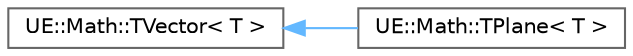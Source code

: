 digraph "Graphical Class Hierarchy"
{
 // INTERACTIVE_SVG=YES
 // LATEX_PDF_SIZE
  bgcolor="transparent";
  edge [fontname=Helvetica,fontsize=10,labelfontname=Helvetica,labelfontsize=10];
  node [fontname=Helvetica,fontsize=10,shape=box,height=0.2,width=0.4];
  rankdir="LR";
  Node0 [id="Node000000",label="UE::Math::TVector\< T \>",height=0.2,width=0.4,color="grey40", fillcolor="white", style="filled",URL="$de/d77/structUE_1_1Math_1_1TVector.html",tooltip="A vector in 3-D space composed of components (X, Y, Z) with floating point precision."];
  Node0 -> Node1 [id="edge9411_Node000000_Node000001",dir="back",color="steelblue1",style="solid",tooltip=" "];
  Node1 [id="Node000001",label="UE::Math::TPlane\< T \>",height=0.2,width=0.4,color="grey40", fillcolor="white", style="filled",URL="$d4/d58/structUE_1_1Math_1_1TPlane.html",tooltip=" "];
}

